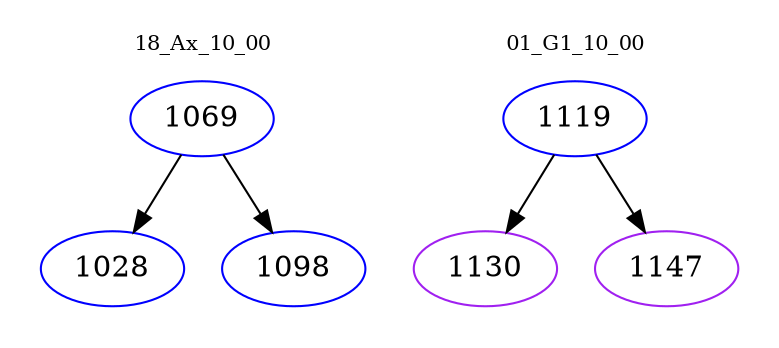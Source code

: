 digraph{
subgraph cluster_0 {
color = white
label = "18_Ax_10_00";
fontsize=10;
T0_1069 [label="1069", color="blue"]
T0_1069 -> T0_1028 [color="black"]
T0_1028 [label="1028", color="blue"]
T0_1069 -> T0_1098 [color="black"]
T0_1098 [label="1098", color="blue"]
}
subgraph cluster_1 {
color = white
label = "01_G1_10_00";
fontsize=10;
T1_1119 [label="1119", color="blue"]
T1_1119 -> T1_1130 [color="black"]
T1_1130 [label="1130", color="purple"]
T1_1119 -> T1_1147 [color="black"]
T1_1147 [label="1147", color="purple"]
}
}
